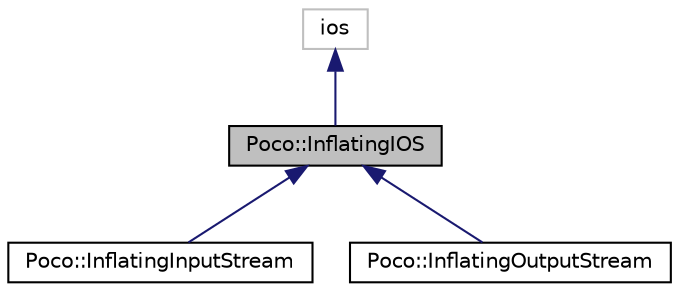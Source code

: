 digraph "Poco::InflatingIOS"
{
 // LATEX_PDF_SIZE
  edge [fontname="Helvetica",fontsize="10",labelfontname="Helvetica",labelfontsize="10"];
  node [fontname="Helvetica",fontsize="10",shape=record];
  Node1 [label="Poco::InflatingIOS",height=0.2,width=0.4,color="black", fillcolor="grey75", style="filled", fontcolor="black",tooltip=" "];
  Node2 -> Node1 [dir="back",color="midnightblue",fontsize="10",style="solid"];
  Node2 [label="ios",height=0.2,width=0.4,color="grey75", fillcolor="white", style="filled",tooltip=" "];
  Node1 -> Node3 [dir="back",color="midnightblue",fontsize="10",style="solid"];
  Node3 [label="Poco::InflatingInputStream",height=0.2,width=0.4,color="black", fillcolor="white", style="filled",URL="$classPoco_1_1InflatingInputStream.html",tooltip=" "];
  Node1 -> Node4 [dir="back",color="midnightblue",fontsize="10",style="solid"];
  Node4 [label="Poco::InflatingOutputStream",height=0.2,width=0.4,color="black", fillcolor="white", style="filled",URL="$classPoco_1_1InflatingOutputStream.html",tooltip=" "];
}
